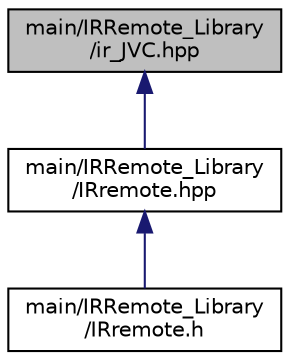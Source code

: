 digraph "main/IRRemote_Library/ir_JVC.hpp"
{
 // LATEX_PDF_SIZE
  edge [fontname="Helvetica",fontsize="10",labelfontname="Helvetica",labelfontsize="10"];
  node [fontname="Helvetica",fontsize="10",shape=record];
  Node1 [label="main/IRRemote_Library\l/ir_JVC.hpp",height=0.2,width=0.4,color="black", fillcolor="grey75", style="filled", fontcolor="black",tooltip=" "];
  Node1 -> Node2 [dir="back",color="midnightblue",fontsize="10",style="solid"];
  Node2 [label="main/IRRemote_Library\l/IRremote.hpp",height=0.2,width=0.4,color="black", fillcolor="white", style="filled",URL="$_i_r_remote___library_2_i_rremote_8hpp.html",tooltip="Public API to the library."];
  Node2 -> Node3 [dir="back",color="midnightblue",fontsize="10",style="solid"];
  Node3 [label="main/IRRemote_Library\l/IRremote.h",height=0.2,width=0.4,color="black", fillcolor="white", style="filled",URL="$_i_r_remote___library_2_i_rremote_8h.html",tooltip="Stub for backward compatibility."];
}
